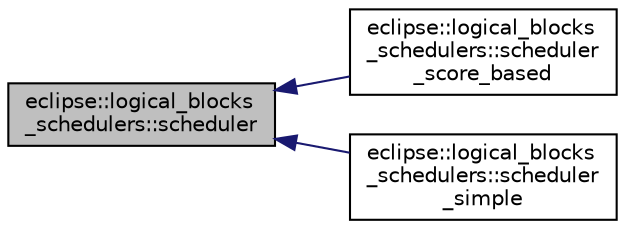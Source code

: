 digraph "eclipse::logical_blocks_schedulers::scheduler"
{
  edge [fontname="Helvetica",fontsize="10",labelfontname="Helvetica",labelfontsize="10"];
  node [fontname="Helvetica",fontsize="10",shape=record];
  rankdir="LR";
  Node1 [label="eclipse::logical_blocks\l_schedulers::scheduler",height=0.2,width=0.4,color="black", fillcolor="grey75", style="filled" fontcolor="black"];
  Node1 -> Node2 [dir="back",color="midnightblue",fontsize="10",style="solid",fontname="Helvetica"];
  Node2 [label="eclipse::logical_blocks\l_schedulers::scheduler\l_score_based",height=0.2,width=0.4,color="black", fillcolor="white", style="filled",URL="$classeclipse_1_1logical__blocks__schedulers_1_1scheduler__score__based.html"];
  Node1 -> Node3 [dir="back",color="midnightblue",fontsize="10",style="solid",fontname="Helvetica"];
  Node3 [label="eclipse::logical_blocks\l_schedulers::scheduler\l_simple",height=0.2,width=0.4,color="black", fillcolor="white", style="filled",URL="$classeclipse_1_1logical__blocks__schedulers_1_1scheduler__simple.html"];
}
